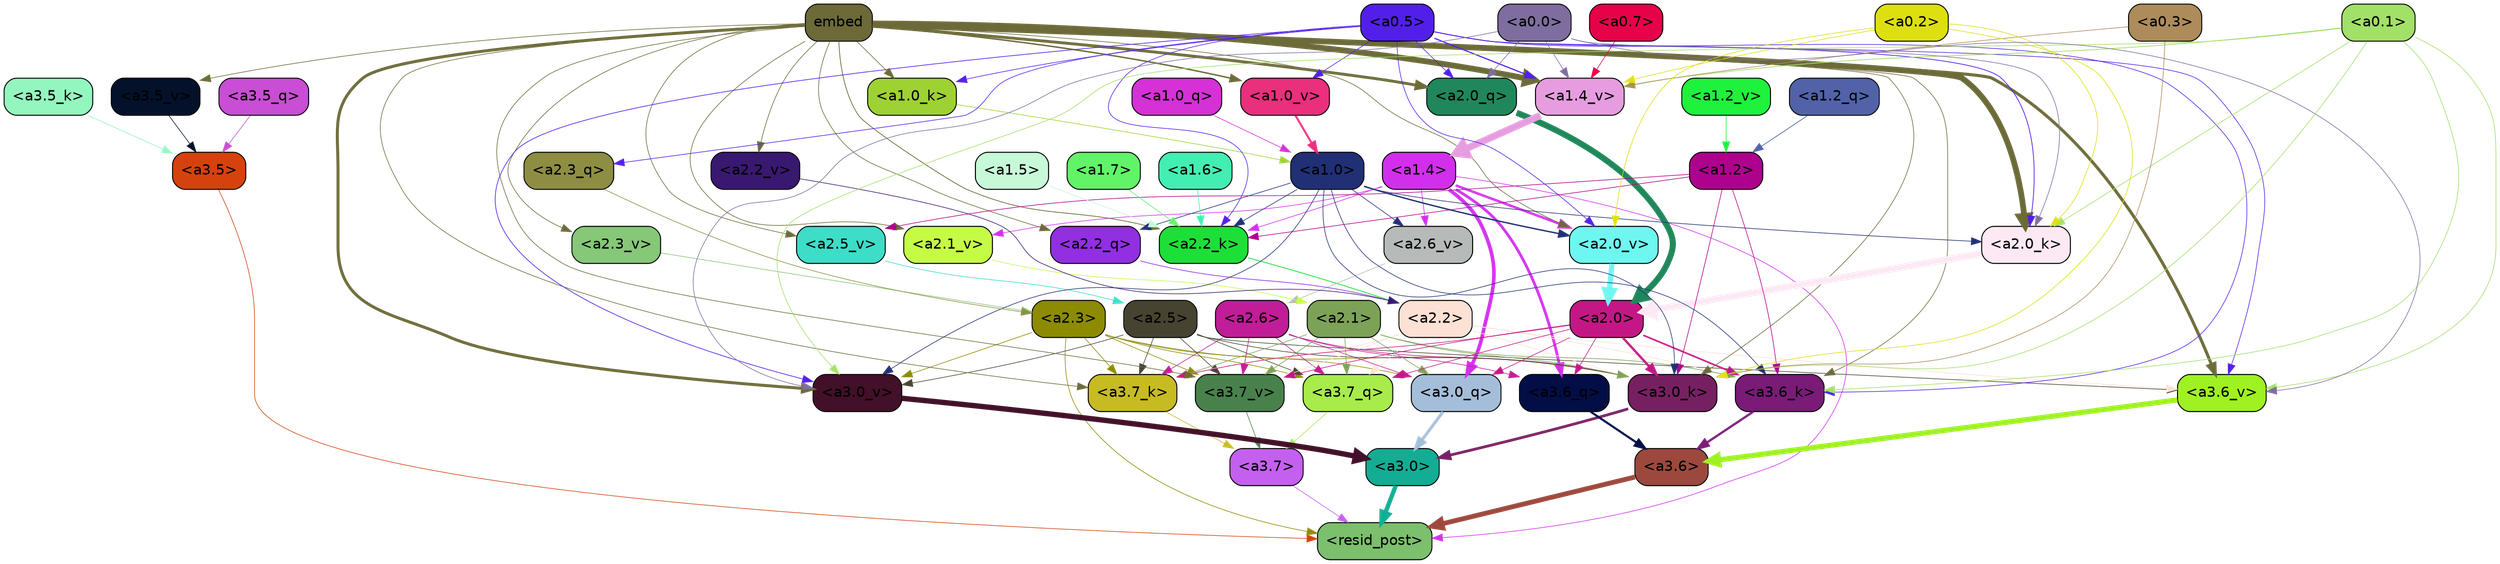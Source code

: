 strict digraph "" {
	graph [bgcolor=transparent,
		layout=dot,
		overlap=false,
		splines=true
	];
	"<a3.7>"	[color=black,
		fillcolor="#c460ef",
		fontname=Helvetica,
		shape=box,
		style="filled, rounded"];
	"<resid_post>"	[color=black,
		fillcolor="#7cbf6d",
		fontname=Helvetica,
		shape=box,
		style="filled, rounded"];
	"<a3.7>" -> "<resid_post>"	[color="#c460ef",
		penwidth=0.6];
	"<a3.6>"	[color=black,
		fillcolor="#9d483d",
		fontname=Helvetica,
		shape=box,
		style="filled, rounded"];
	"<a3.6>" -> "<resid_post>"	[color="#9d483d",
		penwidth=4.670643210411072];
	"<a3.5>"	[color=black,
		fillcolor="#d5420d",
		fontname=Helvetica,
		shape=box,
		style="filled, rounded"];
	"<a3.5>" -> "<resid_post>"	[color="#d5420d",
		penwidth=0.6];
	"<a3.0>"	[color=black,
		fillcolor="#13ad93",
		fontname=Helvetica,
		shape=box,
		style="filled, rounded"];
	"<a3.0>" -> "<resid_post>"	[color="#13ad93",
		penwidth=4.246885180473328];
	"<a2.3>"	[color=black,
		fillcolor="#8c8b01",
		fontname=Helvetica,
		shape=box,
		style="filled, rounded"];
	"<a2.3>" -> "<resid_post>"	[color="#8c8b01",
		penwidth=0.6];
	"<a3.7_q>"	[color=black,
		fillcolor="#a7ec4b",
		fontname=Helvetica,
		shape=box,
		style="filled, rounded"];
	"<a2.3>" -> "<a3.7_q>"	[color="#8c8b01",
		penwidth=0.6];
	"<a3.0_q>"	[color=black,
		fillcolor="#a4beda",
		fontname=Helvetica,
		shape=box,
		style="filled, rounded"];
	"<a2.3>" -> "<a3.0_q>"	[color="#8c8b01",
		penwidth=0.6];
	"<a3.7_k>"	[color=black,
		fillcolor="#c7bb23",
		fontname=Helvetica,
		shape=box,
		style="filled, rounded"];
	"<a2.3>" -> "<a3.7_k>"	[color="#8c8b01",
		penwidth=0.6];
	"<a3.0_k>"	[color=black,
		fillcolor="#772061",
		fontname=Helvetica,
		shape=box,
		style="filled, rounded"];
	"<a2.3>" -> "<a3.0_k>"	[color="#8c8b01",
		penwidth=0.6];
	"<a3.7_v>"	[color=black,
		fillcolor="#49814c",
		fontname=Helvetica,
		shape=box,
		style="filled, rounded"];
	"<a2.3>" -> "<a3.7_v>"	[color="#8c8b01",
		penwidth=0.6];
	"<a3.0_v>"	[color=black,
		fillcolor="#421028",
		fontname=Helvetica,
		shape=box,
		style="filled, rounded"];
	"<a2.3>" -> "<a3.0_v>"	[color="#8c8b01",
		penwidth=0.6];
	"<a1.4>"	[color=black,
		fillcolor="#d22fed",
		fontname=Helvetica,
		shape=box,
		style="filled, rounded"];
	"<a1.4>" -> "<resid_post>"	[color="#d22fed",
		penwidth=0.6];
	"<a3.6_q>"	[color=black,
		fillcolor="#020e45",
		fontname=Helvetica,
		shape=box,
		style="filled, rounded"];
	"<a1.4>" -> "<a3.6_q>"	[color="#d22fed",
		penwidth=2.6487714648246765];
	"<a1.4>" -> "<a3.0_q>"	[color="#d22fed",
		penwidth=3.477886103093624];
	"<a2.2_k>"	[color=black,
		fillcolor="#1ddf38",
		fontname=Helvetica,
		shape=box,
		style="filled, rounded"];
	"<a1.4>" -> "<a2.2_k>"	[color="#d22fed",
		penwidth=0.6];
	"<a2.6_v>"	[color=black,
		fillcolor="#b6bab8",
		fontname=Helvetica,
		shape=box,
		style="filled, rounded"];
	"<a1.4>" -> "<a2.6_v>"	[color="#d22fed",
		penwidth=0.6];
	"<a2.1_v>"	[color=black,
		fillcolor="#c5fb45",
		fontname=Helvetica,
		shape=box,
		style="filled, rounded"];
	"<a1.4>" -> "<a2.1_v>"	[color="#d22fed",
		penwidth=0.6];
	"<a2.0_v>"	[color=black,
		fillcolor="#6ef7f0",
		fontname=Helvetica,
		shape=box,
		style="filled, rounded"];
	"<a1.4>" -> "<a2.0_v>"	[color="#d22fed",
		penwidth=2.3358620405197144];
	"<a3.7_q>" -> "<a3.7>"	[color="#a7ec4b",
		penwidth=0.6];
	"<a3.6_q>" -> "<a3.6>"	[color="#020e45",
		penwidth=2.03758105635643];
	"<a3.5_q>"	[color=black,
		fillcolor="#c94dd5",
		fontname=Helvetica,
		shape=box,
		style="filled, rounded"];
	"<a3.5_q>" -> "<a3.5>"	[color="#c94dd5",
		penwidth=0.6];
	"<a3.0_q>" -> "<a3.0>"	[color="#a4beda",
		penwidth=2.8638100624084473];
	"<a3.7_k>" -> "<a3.7>"	[color="#c7bb23",
		penwidth=0.6];
	"<a3.6_k>"	[color=black,
		fillcolor="#791b77",
		fontname=Helvetica,
		shape=box,
		style="filled, rounded"];
	"<a3.6_k>" -> "<a3.6>"	[color="#791b77",
		penwidth=2.174198240041733];
	"<a3.5_k>"	[color=black,
		fillcolor="#94f6bf",
		fontname=Helvetica,
		shape=box,
		style="filled, rounded"];
	"<a3.5_k>" -> "<a3.5>"	[color="#94f6bf",
		penwidth=0.6];
	"<a3.0_k>" -> "<a3.0>"	[color="#772061",
		penwidth=2.6274144649505615];
	"<a3.7_v>" -> "<a3.7>"	[color="#49814c",
		penwidth=0.6];
	"<a3.6_v>"	[color=black,
		fillcolor="#9ff122",
		fontname=Helvetica,
		shape=box,
		style="filled, rounded"];
	"<a3.6_v>" -> "<a3.6>"	[color="#9ff122",
		penwidth=5.002329230308533];
	"<a3.5_v>"	[color=black,
		fillcolor="#04112a",
		fontname=Helvetica,
		shape=box,
		style="filled, rounded"];
	"<a3.5_v>" -> "<a3.5>"	[color="#04112a",
		penwidth=0.6];
	"<a3.0_v>" -> "<a3.0>"	[color="#421028",
		penwidth=5.188832879066467];
	"<a2.6>"	[color=black,
		fillcolor="#c11d98",
		fontname=Helvetica,
		shape=box,
		style="filled, rounded"];
	"<a2.6>" -> "<a3.7_q>"	[color="#c11d98",
		penwidth=0.6];
	"<a2.6>" -> "<a3.6_q>"	[color="#c11d98",
		penwidth=0.6];
	"<a2.6>" -> "<a3.0_q>"	[color="#c11d98",
		penwidth=0.6];
	"<a2.6>" -> "<a3.7_k>"	[color="#c11d98",
		penwidth=0.6];
	"<a2.6>" -> "<a3.0_k>"	[color="#c11d98",
		penwidth=0.6];
	"<a2.6>" -> "<a3.7_v>"	[color="#c11d98",
		penwidth=0.6];
	"<a2.5>"	[color=black,
		fillcolor="#474331",
		fontname=Helvetica,
		shape=box,
		style="filled, rounded"];
	"<a2.5>" -> "<a3.7_q>"	[color="#474331",
		penwidth=0.6];
	"<a2.5>" -> "<a3.7_k>"	[color="#474331",
		penwidth=0.6];
	"<a2.5>" -> "<a3.0_k>"	[color="#474331",
		penwidth=0.6];
	"<a2.5>" -> "<a3.7_v>"	[color="#474331",
		penwidth=0.6];
	"<a2.5>" -> "<a3.6_v>"	[color="#474331",
		penwidth=0.6];
	"<a2.5>" -> "<a3.0_v>"	[color="#474331",
		penwidth=0.6];
	"<a2.2>"	[color=black,
		fillcolor="#fde1d4",
		fontname=Helvetica,
		shape=box,
		style="filled, rounded"];
	"<a2.2>" -> "<a3.7_q>"	[color="#fde1d4",
		penwidth=0.6];
	"<a2.2>" -> "<a3.7_k>"	[color="#fde1d4",
		penwidth=0.6];
	"<a2.2>" -> "<a3.6_k>"	[color="#fde1d4",
		penwidth=0.6];
	"<a2.2>" -> "<a3.0_k>"	[color="#fde1d4",
		penwidth=0.6];
	"<a2.2>" -> "<a3.7_v>"	[color="#fde1d4",
		penwidth=0.6];
	"<a2.2>" -> "<a3.6_v>"	[color="#fde1d4",
		penwidth=0.6];
	"<a2.1>"	[color=black,
		fillcolor="#7ca257",
		fontname=Helvetica,
		shape=box,
		style="filled, rounded"];
	"<a2.1>" -> "<a3.7_q>"	[color="#7ca257",
		penwidth=0.6];
	"<a2.1>" -> "<a3.0_q>"	[color="#7ca257",
		penwidth=0.6];
	"<a2.1>" -> "<a3.7_k>"	[color="#7ca257",
		penwidth=0.6];
	"<a2.1>" -> "<a3.6_k>"	[color="#7ca257",
		penwidth=0.6];
	"<a2.1>" -> "<a3.0_k>"	[color="#7ca257",
		penwidth=0.6];
	"<a2.1>" -> "<a3.7_v>"	[color="#7ca257",
		penwidth=0.6];
	"<a2.0>"	[color=black,
		fillcolor="#c41785",
		fontname=Helvetica,
		shape=box,
		style="filled, rounded"];
	"<a2.0>" -> "<a3.7_q>"	[color="#c41785",
		penwidth=0.6];
	"<a2.0>" -> "<a3.6_q>"	[color="#c41785",
		penwidth=0.6];
	"<a2.0>" -> "<a3.0_q>"	[color="#c41785",
		penwidth=0.6];
	"<a2.0>" -> "<a3.7_k>"	[color="#c41785",
		penwidth=0.6];
	"<a2.0>" -> "<a3.6_k>"	[color="#c41785",
		penwidth=1.5417278409004211];
	"<a2.0>" -> "<a3.0_k>"	[color="#c41785",
		penwidth=2.23091459274292];
	"<a2.0>" -> "<a3.7_v>"	[color="#c41785",
		penwidth=0.6];
	embed	[color=black,
		fillcolor="#6b6a38",
		fontname=Helvetica,
		shape=box,
		style="filled, rounded"];
	embed -> "<a3.7_k>"	[color="#6b6a38",
		penwidth=0.6];
	embed -> "<a3.6_k>"	[color="#6b6a38",
		penwidth=0.6];
	embed -> "<a3.0_k>"	[color="#6b6a38",
		penwidth=0.6];
	embed -> "<a3.7_v>"	[color="#6b6a38",
		penwidth=0.6];
	embed -> "<a3.6_v>"	[color="#6b6a38",
		penwidth=2.9511587619781494];
	embed -> "<a3.5_v>"	[color="#6b6a38",
		penwidth=0.6];
	embed -> "<a3.0_v>"	[color="#6b6a38",
		penwidth=2.8577730655670166];
	"<a2.2_q>"	[color=black,
		fillcolor="#912fe1",
		fontname=Helvetica,
		shape=box,
		style="filled, rounded"];
	embed -> "<a2.2_q>"	[color="#6b6a38",
		penwidth=0.6];
	"<a2.0_q>"	[color=black,
		fillcolor="#20875a",
		fontname=Helvetica,
		shape=box,
		style="filled, rounded"];
	embed -> "<a2.0_q>"	[color="#6b6a38",
		penwidth=2.7340729534626007];
	embed -> "<a2.2_k>"	[color="#6b6a38",
		penwidth=0.69573974609375];
	"<a2.0_k>"	[color=black,
		fillcolor="#fde9f3",
		fontname=Helvetica,
		shape=box,
		style="filled, rounded"];
	embed -> "<a2.0_k>"	[color="#6b6a38",
		penwidth=5.629883050918579];
	"<a2.5_v>"	[color=black,
		fillcolor="#3dddc7",
		fontname=Helvetica,
		shape=box,
		style="filled, rounded"];
	embed -> "<a2.5_v>"	[color="#6b6a38",
		penwidth=0.6];
	"<a2.3_v>"	[color=black,
		fillcolor="#87c778",
		fontname=Helvetica,
		shape=box,
		style="filled, rounded"];
	embed -> "<a2.3_v>"	[color="#6b6a38",
		penwidth=0.6];
	"<a2.2_v>"	[color=black,
		fillcolor="#391870",
		fontname=Helvetica,
		shape=box,
		style="filled, rounded"];
	embed -> "<a2.2_v>"	[color="#6b6a38",
		penwidth=0.6];
	embed -> "<a2.1_v>"	[color="#6b6a38",
		penwidth=0.6];
	embed -> "<a2.0_v>"	[color="#6b6a38",
		penwidth=0.6];
	"<a1.0_k>"	[color=black,
		fillcolor="#9ed233",
		fontname=Helvetica,
		shape=box,
		style="filled, rounded"];
	embed -> "<a1.0_k>"	[color="#6b6a38",
		penwidth=0.6];
	"<a1.4_v>"	[color=black,
		fillcolor="#e69ddf",
		fontname=Helvetica,
		shape=box,
		style="filled, rounded"];
	embed -> "<a1.4_v>"	[color="#6b6a38",
		penwidth=5.6260271072387695];
	"<a1.0_v>"	[color=black,
		fillcolor="#ea2f7d",
		fontname=Helvetica,
		shape=box,
		style="filled, rounded"];
	embed -> "<a1.0_v>"	[color="#6b6a38",
		penwidth=1.3646823167800903];
	"<a1.2>"	[color=black,
		fillcolor="#ae028c",
		fontname=Helvetica,
		shape=box,
		style="filled, rounded"];
	"<a1.2>" -> "<a3.6_k>"	[color="#ae028c",
		penwidth=0.6];
	"<a1.2>" -> "<a3.0_k>"	[color="#ae028c",
		penwidth=0.6];
	"<a1.2>" -> "<a2.2_k>"	[color="#ae028c",
		penwidth=0.6];
	"<a1.2>" -> "<a2.5_v>"	[color="#ae028c",
		penwidth=0.6];
	"<a1.0>"	[color=black,
		fillcolor="#212f75",
		fontname=Helvetica,
		shape=box,
		style="filled, rounded"];
	"<a1.0>" -> "<a3.6_k>"	[color="#212f75",
		penwidth=0.6];
	"<a1.0>" -> "<a3.0_k>"	[color="#212f75",
		penwidth=0.6];
	"<a1.0>" -> "<a3.0_v>"	[color="#212f75",
		penwidth=0.6];
	"<a1.0>" -> "<a2.2_q>"	[color="#212f75",
		penwidth=0.6];
	"<a1.0>" -> "<a2.2_k>"	[color="#212f75",
		penwidth=0.6];
	"<a1.0>" -> "<a2.0_k>"	[color="#212f75",
		penwidth=0.6];
	"<a1.0>" -> "<a2.6_v>"	[color="#212f75",
		penwidth=0.6];
	"<a1.0>" -> "<a2.0_v>"	[color="#212f75",
		penwidth=1.3103609085083008];
	"<a0.5>"	[color=black,
		fillcolor="#521fea",
		fontname=Helvetica,
		shape=box,
		style="filled, rounded"];
	"<a0.5>" -> "<a3.6_k>"	[color="#521fea",
		penwidth=0.6];
	"<a0.5>" -> "<a3.6_v>"	[color="#521fea",
		penwidth=0.6];
	"<a0.5>" -> "<a3.0_v>"	[color="#521fea",
		penwidth=0.6446345448493958];
	"<a2.3_q>"	[color=black,
		fillcolor="#8d8e44",
		fontname=Helvetica,
		shape=box,
		style="filled, rounded"];
	"<a0.5>" -> "<a2.3_q>"	[color="#521fea",
		penwidth=0.6];
	"<a0.5>" -> "<a2.0_q>"	[color="#521fea",
		penwidth=0.6];
	"<a0.5>" -> "<a2.2_k>"	[color="#521fea",
		penwidth=0.6];
	"<a0.5>" -> "<a2.0_k>"	[color="#521fea",
		penwidth=0.7065601348876953];
	"<a0.5>" -> "<a2.0_v>"	[color="#521fea",
		penwidth=0.6];
	"<a0.5>" -> "<a1.0_k>"	[color="#521fea",
		penwidth=0.6];
	"<a0.5>" -> "<a1.4_v>"	[color="#521fea",
		penwidth=1.1228110790252686];
	"<a0.5>" -> "<a1.0_v>"	[color="#521fea",
		penwidth=0.6];
	"<a0.1>"	[color=black,
		fillcolor="#a2e067",
		fontname=Helvetica,
		shape=box,
		style="filled, rounded"];
	"<a0.1>" -> "<a3.6_k>"	[color="#a2e067",
		penwidth=0.6];
	"<a0.1>" -> "<a3.0_k>"	[color="#a2e067",
		penwidth=0.6];
	"<a0.1>" -> "<a3.6_v>"	[color="#a2e067",
		penwidth=0.6];
	"<a0.1>" -> "<a3.0_v>"	[color="#a2e067",
		penwidth=0.6];
	"<a0.1>" -> "<a2.0_k>"	[color="#a2e067",
		penwidth=0.6];
	"<a0.1>" -> "<a1.4_v>"	[color="#a2e067",
		penwidth=0.7182521820068359];
	"<a0.3>"	[color=black,
		fillcolor="#ad8b5a",
		fontname=Helvetica,
		shape=box,
		style="filled, rounded"];
	"<a0.3>" -> "<a3.0_k>"	[color="#ad8b5a",
		penwidth=0.6];
	"<a0.3>" -> "<a1.4_v>"	[color="#ad8b5a",
		penwidth=0.6];
	"<a0.2>"	[color=black,
		fillcolor="#dedf11",
		fontname=Helvetica,
		shape=box,
		style="filled, rounded"];
	"<a0.2>" -> "<a3.0_k>"	[color="#dedf11",
		penwidth=0.6];
	"<a0.2>" -> "<a2.0_k>"	[color="#dedf11",
		penwidth=0.6];
	"<a0.2>" -> "<a2.0_v>"	[color="#dedf11",
		penwidth=0.6];
	"<a0.2>" -> "<a1.4_v>"	[color="#dedf11",
		penwidth=0.6];
	"<a0.0>"	[color=black,
		fillcolor="#7e6d9f",
		fontname=Helvetica,
		shape=box,
		style="filled, rounded"];
	"<a0.0>" -> "<a3.6_v>"	[color="#7e6d9f",
		penwidth=0.6];
	"<a0.0>" -> "<a3.0_v>"	[color="#7e6d9f",
		penwidth=0.6];
	"<a0.0>" -> "<a2.0_q>"	[color="#7e6d9f",
		penwidth=0.6];
	"<a0.0>" -> "<a2.0_k>"	[color="#7e6d9f",
		penwidth=0.6];
	"<a0.0>" -> "<a1.4_v>"	[color="#7e6d9f",
		penwidth=0.6];
	"<a2.3_q>" -> "<a2.3>"	[color="#8d8e44",
		penwidth=0.6];
	"<a2.2_q>" -> "<a2.2>"	[color="#912fe1",
		penwidth=0.6407594680786133];
	"<a2.0_q>" -> "<a2.0>"	[color="#20875a",
		penwidth=5.885338068008423];
	"<a2.2_k>" -> "<a2.2>"	[color="#1ddf38",
		penwidth=0.7811911106109619];
	"<a2.0_k>" -> "<a2.0>"	[color="#fde9f3",
		penwidth=6.657835483551025];
	"<a2.6_v>" -> "<a2.6>"	[color="#b6bab8",
		penwidth=0.6];
	"<a2.5_v>" -> "<a2.5>"	[color="#3dddc7",
		penwidth=0.6];
	"<a2.3_v>" -> "<a2.3>"	[color="#87c778",
		penwidth=0.6];
	"<a2.2_v>" -> "<a2.2>"	[color="#391870",
		penwidth=0.6];
	"<a2.1_v>" -> "<a2.1>"	[color="#c5fb45",
		penwidth=0.6];
	"<a2.0_v>" -> "<a2.0>"	[color="#6ef7f0",
		penwidth=5.070239782333374];
	"<a1.7>"	[color=black,
		fillcolor="#62f468",
		fontname=Helvetica,
		shape=box,
		style="filled, rounded"];
	"<a1.7>" -> "<a2.2_k>"	[color="#62f468",
		penwidth=0.6];
	"<a1.6>"	[color=black,
		fillcolor="#43eeb3",
		fontname=Helvetica,
		shape=box,
		style="filled, rounded"];
	"<a1.6>" -> "<a2.2_k>"	[color="#43eeb3",
		penwidth=0.6];
	"<a1.5>"	[color=black,
		fillcolor="#c7f8d8",
		fontname=Helvetica,
		shape=box,
		style="filled, rounded"];
	"<a1.5>" -> "<a2.2_k>"	[color="#c7f8d8",
		penwidth=0.6];
	"<a1.2_q>"	[color=black,
		fillcolor="#5162a9",
		fontname=Helvetica,
		shape=box,
		style="filled, rounded"];
	"<a1.2_q>" -> "<a1.2>"	[color="#5162a9",
		penwidth=0.6509807109832764];
	"<a1.0_q>"	[color=black,
		fillcolor="#d531d6",
		fontname=Helvetica,
		shape=box,
		style="filled, rounded"];
	"<a1.0_q>" -> "<a1.0>"	[color="#d531d6",
		penwidth=0.6];
	"<a1.0_k>" -> "<a1.0>"	[color="#9ed233",
		penwidth=0.6];
	"<a1.4_v>" -> "<a1.4>"	[color="#e69ddf",
		penwidth=6.8020641803741455];
	"<a1.2_v>"	[color=black,
		fillcolor="#1ef23c",
		fontname=Helvetica,
		shape=box,
		style="filled, rounded"];
	"<a1.2_v>" -> "<a1.2>"	[color="#1ef23c",
		penwidth=0.6];
	"<a1.0_v>" -> "<a1.0>"	[color="#ea2f7d",
		penwidth=1.9194684028625488];
	"<a0.7>"	[color=black,
		fillcolor="#e60148",
		fontname=Helvetica,
		shape=box,
		style="filled, rounded"];
	"<a0.7>" -> "<a1.4_v>"	[color="#e60148",
		penwidth=0.6];
}
